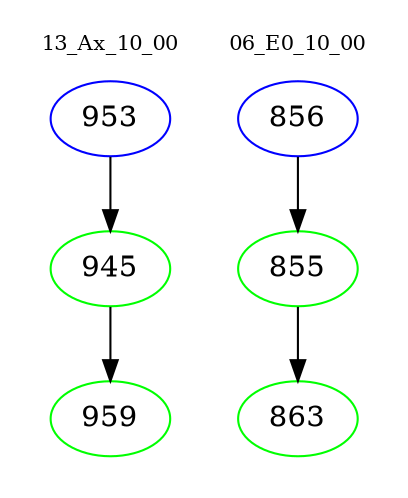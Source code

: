 digraph{
subgraph cluster_0 {
color = white
label = "13_Ax_10_00";
fontsize=10;
T0_953 [label="953", color="blue"]
T0_953 -> T0_945 [color="black"]
T0_945 [label="945", color="green"]
T0_945 -> T0_959 [color="black"]
T0_959 [label="959", color="green"]
}
subgraph cluster_1 {
color = white
label = "06_E0_10_00";
fontsize=10;
T1_856 [label="856", color="blue"]
T1_856 -> T1_855 [color="black"]
T1_855 [label="855", color="green"]
T1_855 -> T1_863 [color="black"]
T1_863 [label="863", color="green"]
}
}
